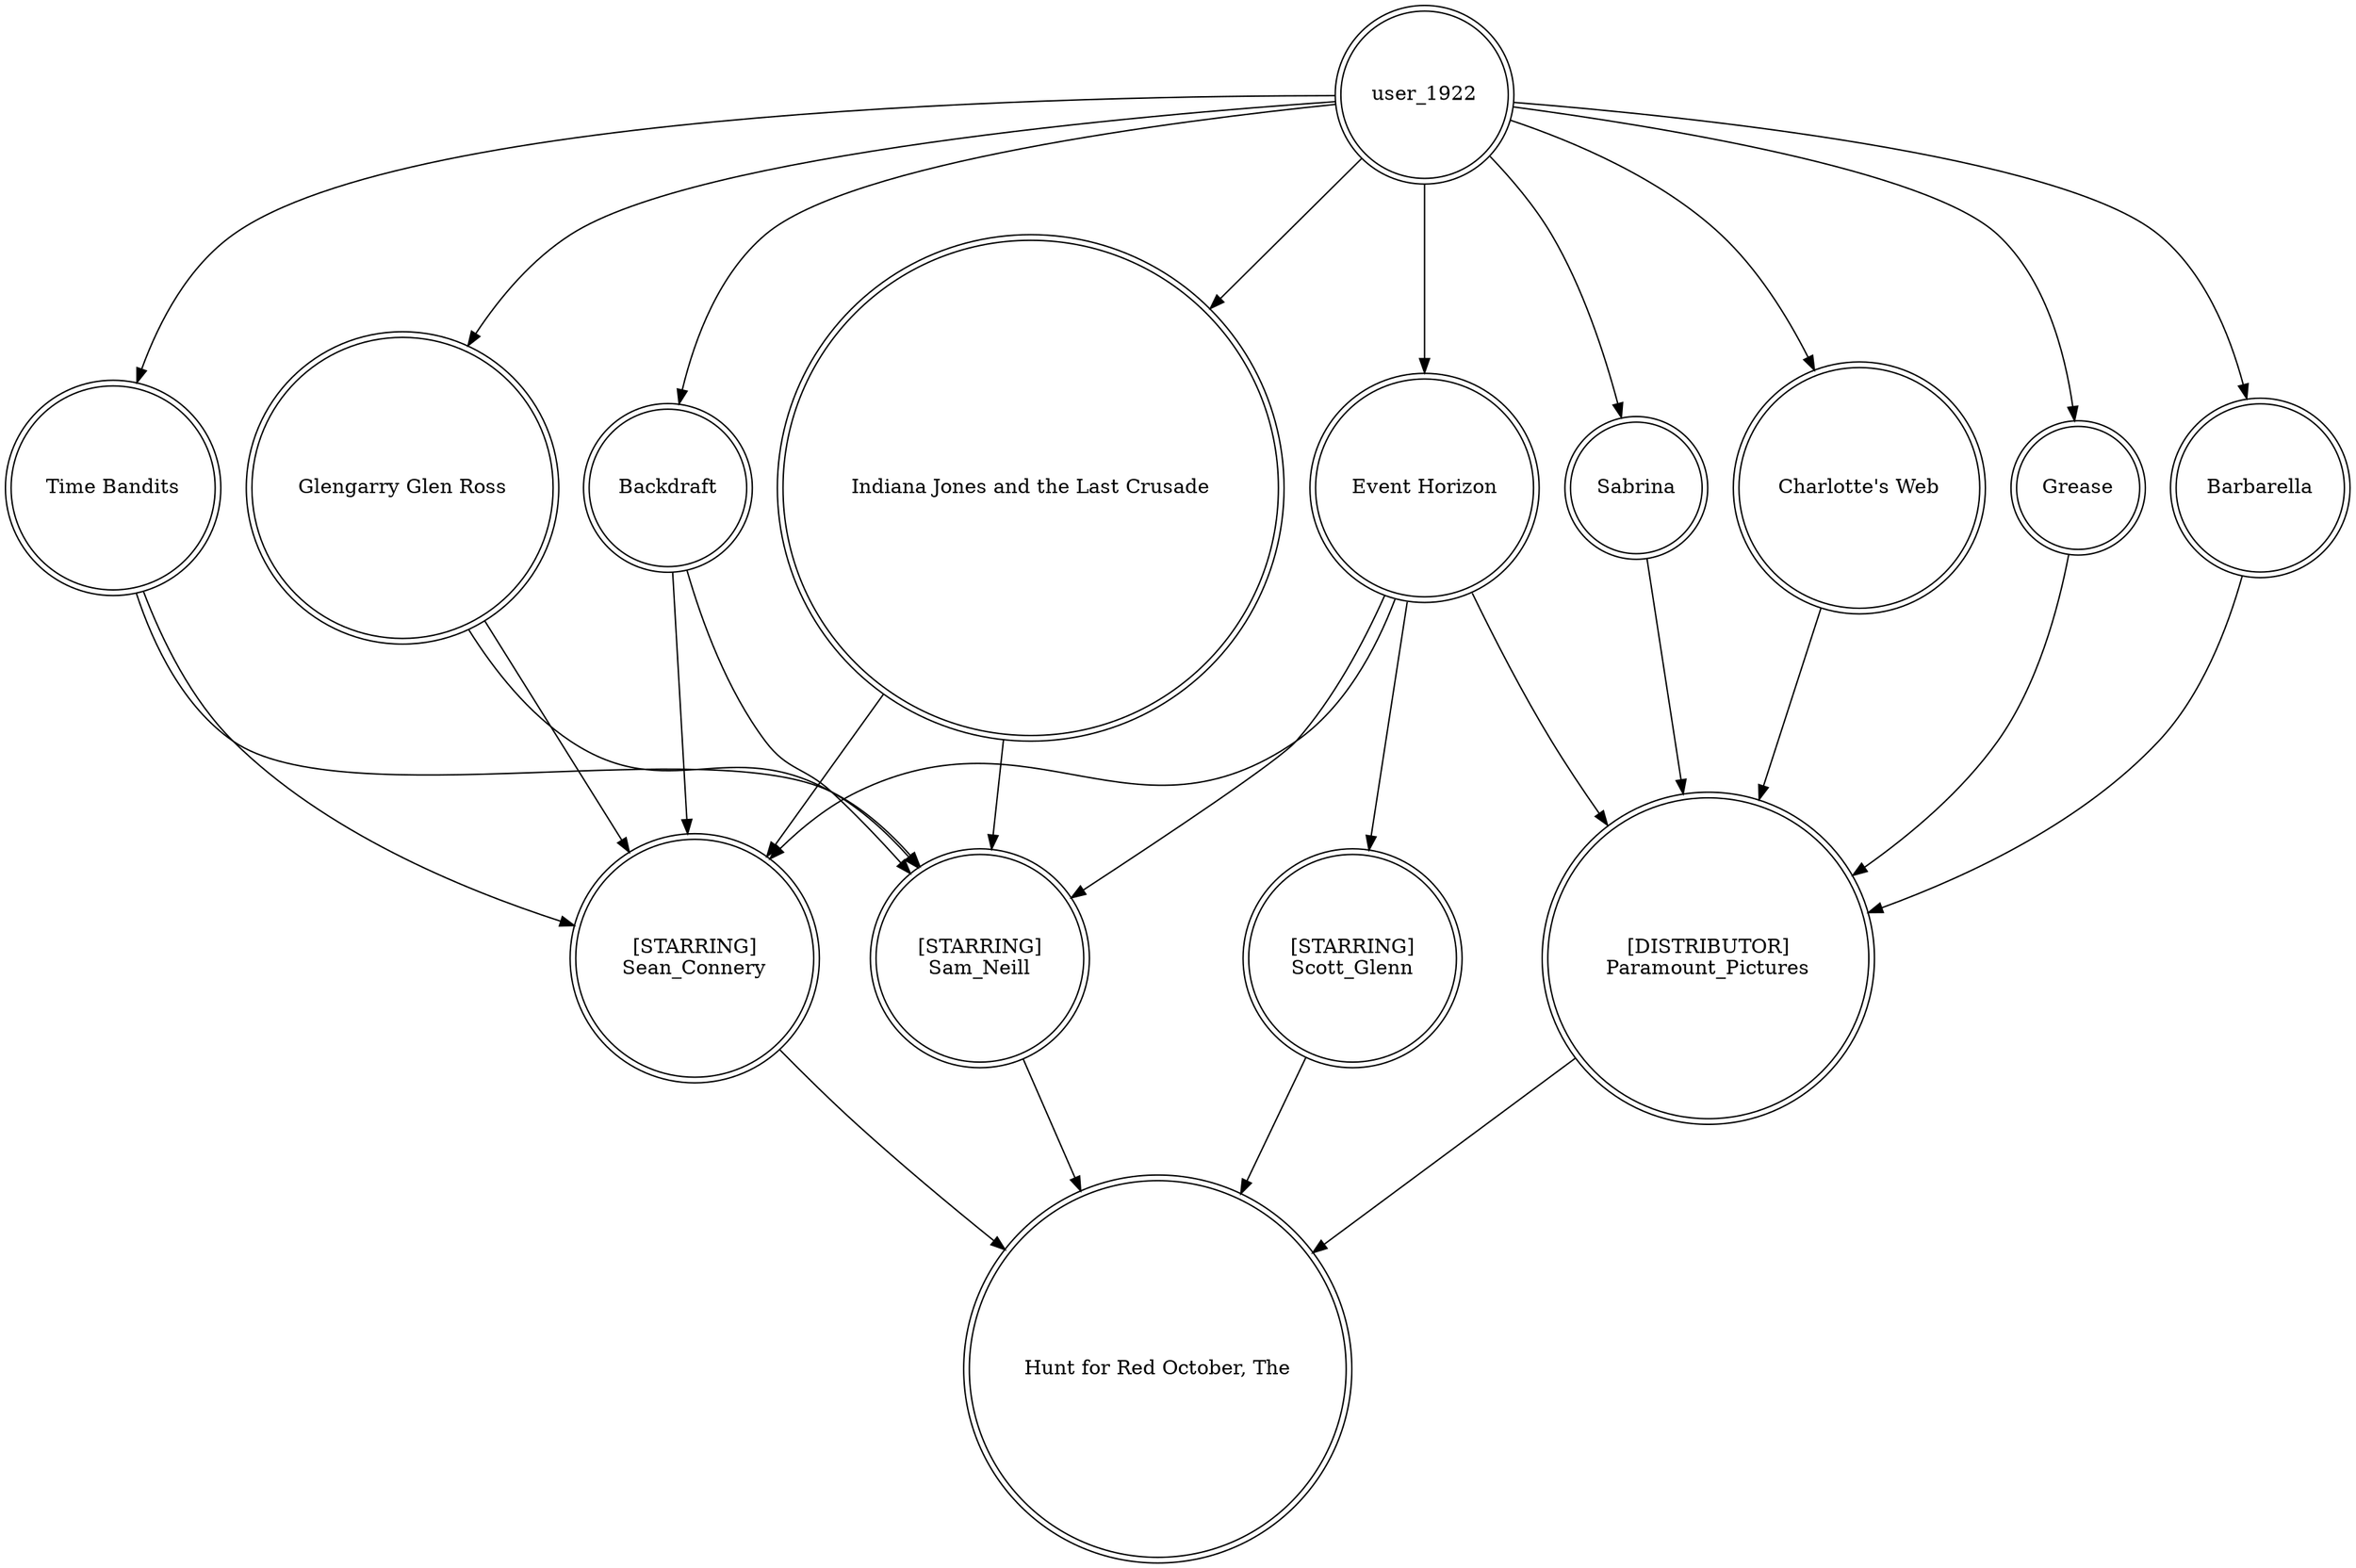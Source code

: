 digraph finite_state_machine {
	node [shape=doublecircle]
	"[STARRING]
Sean_Connery" -> "Hunt for Red October, The"
	"Indiana Jones and the Last Crusade" -> "[STARRING]
Sean_Connery"
	user_1922 -> "Time Bandits"
	"Event Horizon" -> "[STARRING]
Sean_Connery"
	"[STARRING]
Sam_Neill" -> "Hunt for Red October, The"
	"Glengarry Glen Ross" -> "[STARRING]
Sean_Connery"
	"Charlotte's Web" -> "[DISTRIBUTOR]
Paramount_Pictures"
	Backdraft -> "[STARRING]
Sean_Connery"
	"Time Bandits" -> "[STARRING]
Sean_Connery"
	user_1922 -> "Glengarry Glen Ross"
	user_1922 -> "Indiana Jones and the Last Crusade"
	user_1922 -> "Charlotte's Web"
	user_1922 -> Grease
	"Glengarry Glen Ross" -> "[STARRING]
Sam_Neill"
	"Event Horizon" -> "[STARRING]
Sam_Neill"
	"[DISTRIBUTOR]
Paramount_Pictures" -> "Hunt for Red October, The"
	user_1922 -> Backdraft
	user_1922 -> Barbarella
	Sabrina -> "[DISTRIBUTOR]
Paramount_Pictures"
	"Indiana Jones and the Last Crusade" -> "[STARRING]
Sam_Neill"
	"[STARRING]
Scott_Glenn" -> "Hunt for Red October, The"
	user_1922 -> Sabrina
	"Event Horizon" -> "[STARRING]
Scott_Glenn"
	Barbarella -> "[DISTRIBUTOR]
Paramount_Pictures"
	Grease -> "[DISTRIBUTOR]
Paramount_Pictures"
	user_1922 -> "Event Horizon"
	"Time Bandits" -> "[STARRING]
Sam_Neill"
	Backdraft -> "[STARRING]
Sam_Neill"
	"Event Horizon" -> "[DISTRIBUTOR]
Paramount_Pictures"
}
